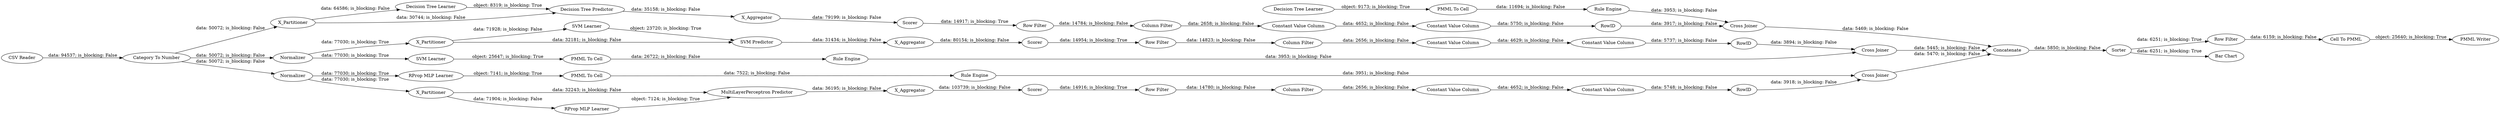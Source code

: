 digraph {
	"2289848255049946734_292" [label="Constant Value Column"]
	"566003082872110916_2" [label=X_Partitioner]
	"-732765787083140175_22" [label="PMML To Cell"]
	"-6996016050524154333_290" [label="Constant Value Column"]
	"2289848255049946734_290" [label="Constant Value Column"]
	"-8783434998408104879_290" [label="Constant Value Column"]
	"-6186589319385365200_70" [label="Row Filter"]
	"-732765787083140175_35" [label="RProp MLP Learner"]
	"-6996016050524154333_9" [label="Row Filter"]
	"566003082872110916_31" [label="SVM Learner"]
	"3652477169959148877_33" [label="SVM Learner"]
	"6817135257028632621_32" [label="MultiLayerPerceptron Predictor"]
	"2289848255049946734_9" [label="Row Filter"]
	"566003082872110916_41" [label=Scorer]
	"-2201841353831510383_7" [label=X_Aggregator]
	"6817135257028632621_31" [label="RProp MLP Learner"]
	"3652477169959148877_35" [label="Rule Engine"]
	"566003082872110916_7" [label=X_Aggregator]
	"-6186589319385365200_65" [label=Concatenate]
	"-6186589319385365200_66" [label="CSV Reader"]
	"-7428491837037807336_34" [label="Rule Engine"]
	"-6186589319385365200_64" [label="Category To Number"]
	"3652477169959148877_34" [label="PMML To Cell"]
	"-6996016050524154333_292" [label="Constant Value Column"]
	"-7428491837037807336_33" [label="Decision Tree Learner"]
	"6817135257028632621_7" [label=X_Aggregator]
	"-8783434998408104879_294" [label="Column Filter"]
	"-2201841353831510383_2" [label=X_Partitioner]
	"6817135257028632621_38" [label="Cross Joiner"]
	"566003082872110916_39" [label="Cross Joiner"]
	"-6186589319385365200_73" [label="PMML Writer"]
	"566003082872110916_40" [label=Normalizer]
	"-2201841353831510383_31" [label="Decision Tree Learner"]
	"-8783434998408104879_292" [label="Constant Value Column"]
	"6817135257028632621_2" [label=X_Partitioner]
	"-732765787083140175_34" [label="Rule Engine"]
	"-6186589319385365200_75" [label="Bar Chart"]
	"-8783434998408104879_293" [label=RowID]
	"-6996016050524154333_293" [label=RowID]
	"-6186589319385365200_68" [label=Sorter]
	"-8783434998408104879_9" [label="Row Filter"]
	"2289848255049946734_294" [label="Column Filter"]
	"-2201841353831510383_32" [label="Decision Tree Predictor"]
	"6817135257028632621_39" [label=Normalizer]
	"-7428491837037807336_28" [label="PMML To Cell"]
	"-2201841353831510383_39" [label=Scorer]
	"-6186589319385365200_74" [label="Cell To PMML"]
	"6817135257028632621_40" [label=Scorer]
	"566003082872110916_32" [label="SVM Predictor"]
	"2289848255049946734_293" [label=RowID]
	"-2201841353831510383_38" [label="Cross Joiner"]
	"-6996016050524154333_294" [label="Column Filter"]
	"-2201841353831510383_39" -> "-6996016050524154333_9" [label="data: 14917; is_blocking: True"]
	"6817135257028632621_38" -> "-6186589319385365200_65" [label="data: 5470; is_blocking: False"]
	"6817135257028632621_39" -> "6817135257028632621_2" [label="data: 77030; is_blocking: True"]
	"566003082872110916_2" -> "566003082872110916_31" [label="data: 71928; is_blocking: False"]
	"-732765787083140175_35" -> "-732765787083140175_22" [label="object: 7141; is_blocking: True"]
	"-6186589319385365200_66" -> "-6186589319385365200_64" [label="data: 94537; is_blocking: False"]
	"566003082872110916_32" -> "566003082872110916_7" [label="data: 31434; is_blocking: False"]
	"-8783434998408104879_293" -> "566003082872110916_39" [label="data: 3894; is_blocking: False"]
	"-6996016050524154333_9" -> "-6996016050524154333_294" [label="data: 14784; is_blocking: False"]
	"-6996016050524154333_294" -> "-6996016050524154333_290" [label="data: 2658; is_blocking: False"]
	"-6996016050524154333_292" -> "-6996016050524154333_293" [label="data: 5750; is_blocking: False"]
	"3652477169959148877_33" -> "3652477169959148877_34" [label="object: 25647; is_blocking: True"]
	"-6186589319385365200_68" -> "-6186589319385365200_75" [label="data: 6251; is_blocking: True"]
	"-8783434998408104879_9" -> "-8783434998408104879_294" [label="data: 14823; is_blocking: False"]
	"566003082872110916_2" -> "566003082872110916_32" [label="data: 32181; is_blocking: False"]
	"6817135257028632621_31" -> "6817135257028632621_32" [label="object: 7124; is_blocking: True"]
	"-6996016050524154333_290" -> "-6996016050524154333_292" [label="data: 4652; is_blocking: False"]
	"-6186589319385365200_70" -> "-6186589319385365200_74" [label="data: 6159; is_blocking: False"]
	"-7428491837037807336_33" -> "-7428491837037807336_28" [label="object: 9173; is_blocking: True"]
	"-2201841353831510383_2" -> "-2201841353831510383_31" [label="data: 64586; is_blocking: False"]
	"2289848255049946734_290" -> "2289848255049946734_292" [label="data: 4652; is_blocking: False"]
	"-2201841353831510383_2" -> "-2201841353831510383_32" [label="data: 30744; is_blocking: False"]
	"3652477169959148877_34" -> "3652477169959148877_35" [label="data: 26722; is_blocking: False"]
	"566003082872110916_31" -> "566003082872110916_32" [label="object: 23720; is_blocking: True"]
	"-2201841353831510383_31" -> "-2201841353831510383_32" [label="object: 8319; is_blocking: True"]
	"6817135257028632621_40" -> "2289848255049946734_9" [label="data: 14916; is_blocking: True"]
	"6817135257028632621_2" -> "6817135257028632621_31" [label="data: 71904; is_blocking: False"]
	"566003082872110916_40" -> "3652477169959148877_33" [label="data: 77030; is_blocking: True"]
	"-6186589319385365200_65" -> "-6186589319385365200_68" [label="data: 5850; is_blocking: False"]
	"3652477169959148877_35" -> "566003082872110916_39" [label="data: 3953; is_blocking: False"]
	"6817135257028632621_39" -> "-732765787083140175_35" [label="data: 77030; is_blocking: True"]
	"2289848255049946734_9" -> "2289848255049946734_294" [label="data: 14780; is_blocking: False"]
	"-8783434998408104879_294" -> "-8783434998408104879_290" [label="data: 2656; is_blocking: False"]
	"2289848255049946734_294" -> "2289848255049946734_290" [label="data: 2656; is_blocking: False"]
	"2289848255049946734_293" -> "6817135257028632621_38" [label="data: 3918; is_blocking: False"]
	"6817135257028632621_7" -> "6817135257028632621_40" [label="data: 103739; is_blocking: False"]
	"-6186589319385365200_64" -> "566003082872110916_40" [label="data: 50072; is_blocking: False"]
	"-2201841353831510383_7" -> "-2201841353831510383_39" [label="data: 79199; is_blocking: False"]
	"-6186589319385365200_64" -> "6817135257028632621_39" [label="data: 50072; is_blocking: False"]
	"-8783434998408104879_292" -> "-8783434998408104879_293" [label="data: 5737; is_blocking: False"]
	"-6186589319385365200_64" -> "-2201841353831510383_2" [label="data: 50072; is_blocking: False"]
	"-8783434998408104879_290" -> "-8783434998408104879_292" [label="data: 4629; is_blocking: False"]
	"-6186589319385365200_68" -> "-6186589319385365200_70" [label="data: 6251; is_blocking: True"]
	"6817135257028632621_32" -> "6817135257028632621_7" [label="data: 36195; is_blocking: False"]
	"2289848255049946734_292" -> "2289848255049946734_293" [label="data: 5748; is_blocking: False"]
	"-2201841353831510383_38" -> "-6186589319385365200_65" [label="data: 5469; is_blocking: False"]
	"-6186589319385365200_74" -> "-6186589319385365200_73" [label="object: 25640; is_blocking: True"]
	"566003082872110916_39" -> "-6186589319385365200_65" [label="data: 5445; is_blocking: False"]
	"566003082872110916_7" -> "566003082872110916_41" [label="data: 80154; is_blocking: False"]
	"566003082872110916_40" -> "566003082872110916_2" [label="data: 77030; is_blocking: True"]
	"-732765787083140175_22" -> "-732765787083140175_34" [label="data: 7522; is_blocking: False"]
	"-2201841353831510383_32" -> "-2201841353831510383_7" [label="data: 35158; is_blocking: False"]
	"-7428491837037807336_34" -> "-2201841353831510383_38" [label="data: 3953; is_blocking: False"]
	"-7428491837037807336_28" -> "-7428491837037807336_34" [label="data: 11694; is_blocking: False"]
	"-6996016050524154333_293" -> "-2201841353831510383_38" [label="data: 3917; is_blocking: False"]
	"6817135257028632621_2" -> "6817135257028632621_32" [label="data: 32243; is_blocking: False"]
	"-732765787083140175_34" -> "6817135257028632621_38" [label="data: 3951; is_blocking: False"]
	"566003082872110916_41" -> "-8783434998408104879_9" [label="data: 14954; is_blocking: True"]
	rankdir=LR
}
